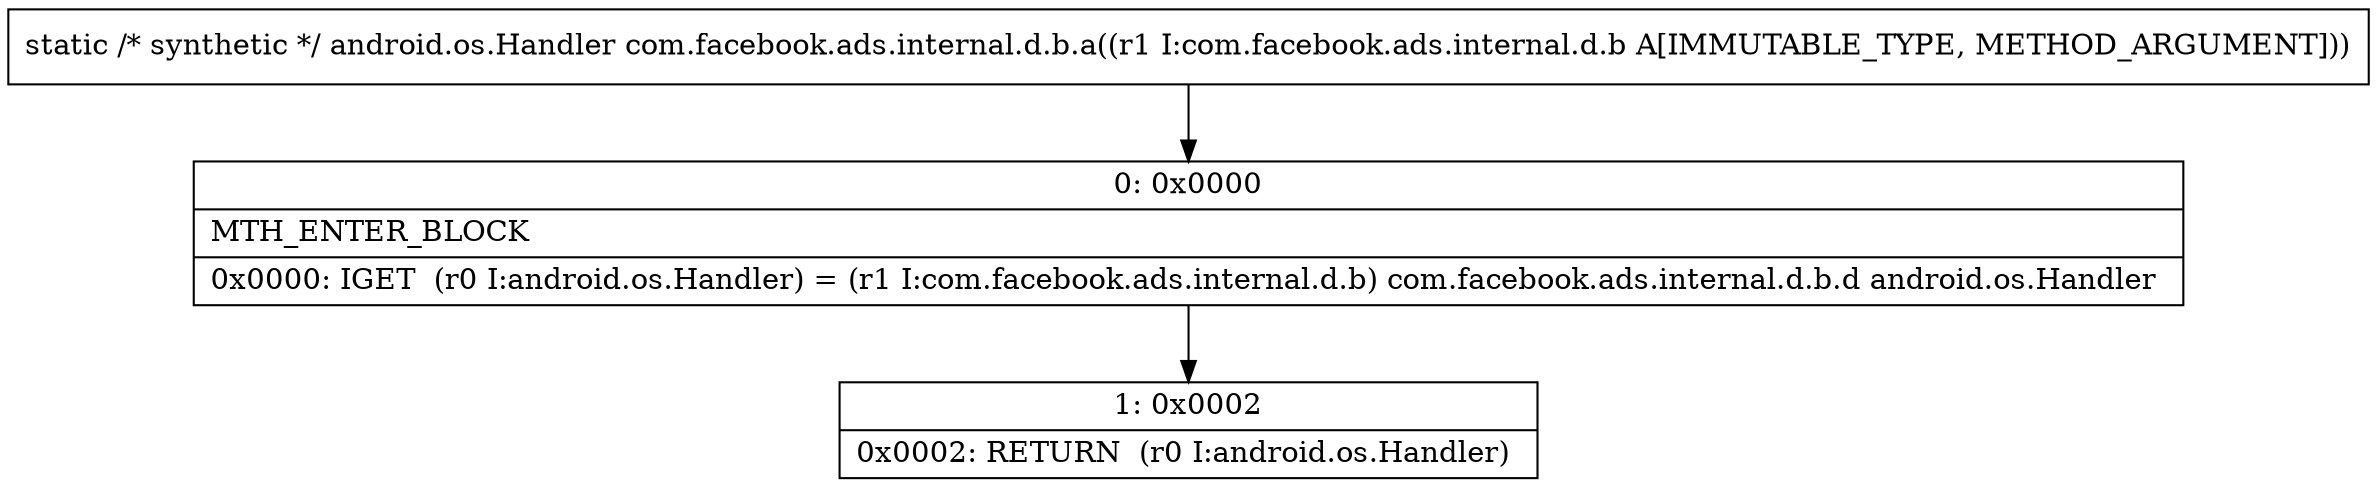 digraph "CFG forcom.facebook.ads.internal.d.b.a(Lcom\/facebook\/ads\/internal\/d\/b;)Landroid\/os\/Handler;" {
Node_0 [shape=record,label="{0\:\ 0x0000|MTH_ENTER_BLOCK\l|0x0000: IGET  (r0 I:android.os.Handler) = (r1 I:com.facebook.ads.internal.d.b) com.facebook.ads.internal.d.b.d android.os.Handler \l}"];
Node_1 [shape=record,label="{1\:\ 0x0002|0x0002: RETURN  (r0 I:android.os.Handler) \l}"];
MethodNode[shape=record,label="{static \/* synthetic *\/ android.os.Handler com.facebook.ads.internal.d.b.a((r1 I:com.facebook.ads.internal.d.b A[IMMUTABLE_TYPE, METHOD_ARGUMENT])) }"];
MethodNode -> Node_0;
Node_0 -> Node_1;
}


